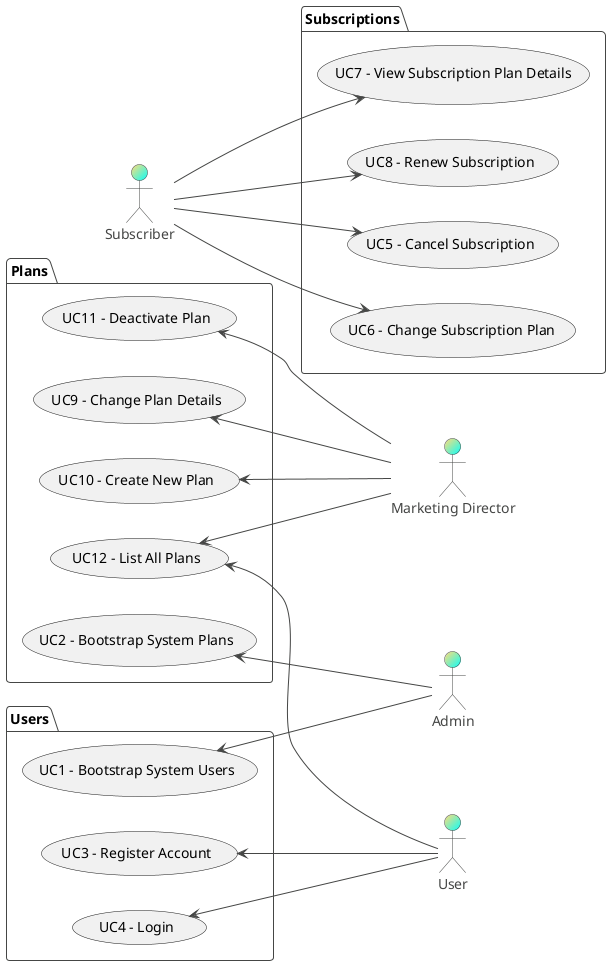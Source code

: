 @startuml
'https://plantuml.com/use-case-diagram
!theme toy

left to right direction

skinparam backgroundColor Transparent

:Admin: as "Admin" #F8DE7E/00FFFF
:Director: as "Marketing Director" #F8DE7E/00FFFF
:User: as "User" #F8DE7E/00FFFF
:Subscriber: as "Subscriber" #F8DE7E/00FFFF

package Plans {
 usecase "UC9 - Change Plan Details" as UC8
 usecase "UC10 - Create New Plan" as UC9
 usecase "UC11 - Deactivate Plan" as UC10
 usecase "UC12 - List All Plans" as UC11
 usecase "UC2 - Bootstrap System Plans" as UC12
}

package Subscriptions {
    usecase "UC5 - Cancel Subscription" as UC4
    usecase "UC6 - Change Subscription Plan" as UC5
    usecase "UC7 - View Subscription Plan Details" as UC6
    usecase "UC8 - Renew Subscription" as UC7
}

package Users {
    usecase "UC3 - Register Account" as UC1
    usecase "UC1 - Bootstrap System Users" as UC2
    usecase "UC4 - Login" as UC3
}


UC2 <-- Admin
UC12 <-- Admin

UC8 <-- Director
UC9 <-- Director
UC10 <-- Director
UC11 <-- Director

UC1 <-- User
UC3 <-- User
UC11 <-- User

Subscriber --> UC4
Subscriber --> UC5
Subscriber --> UC6
Subscriber --> UC7
@enduml
